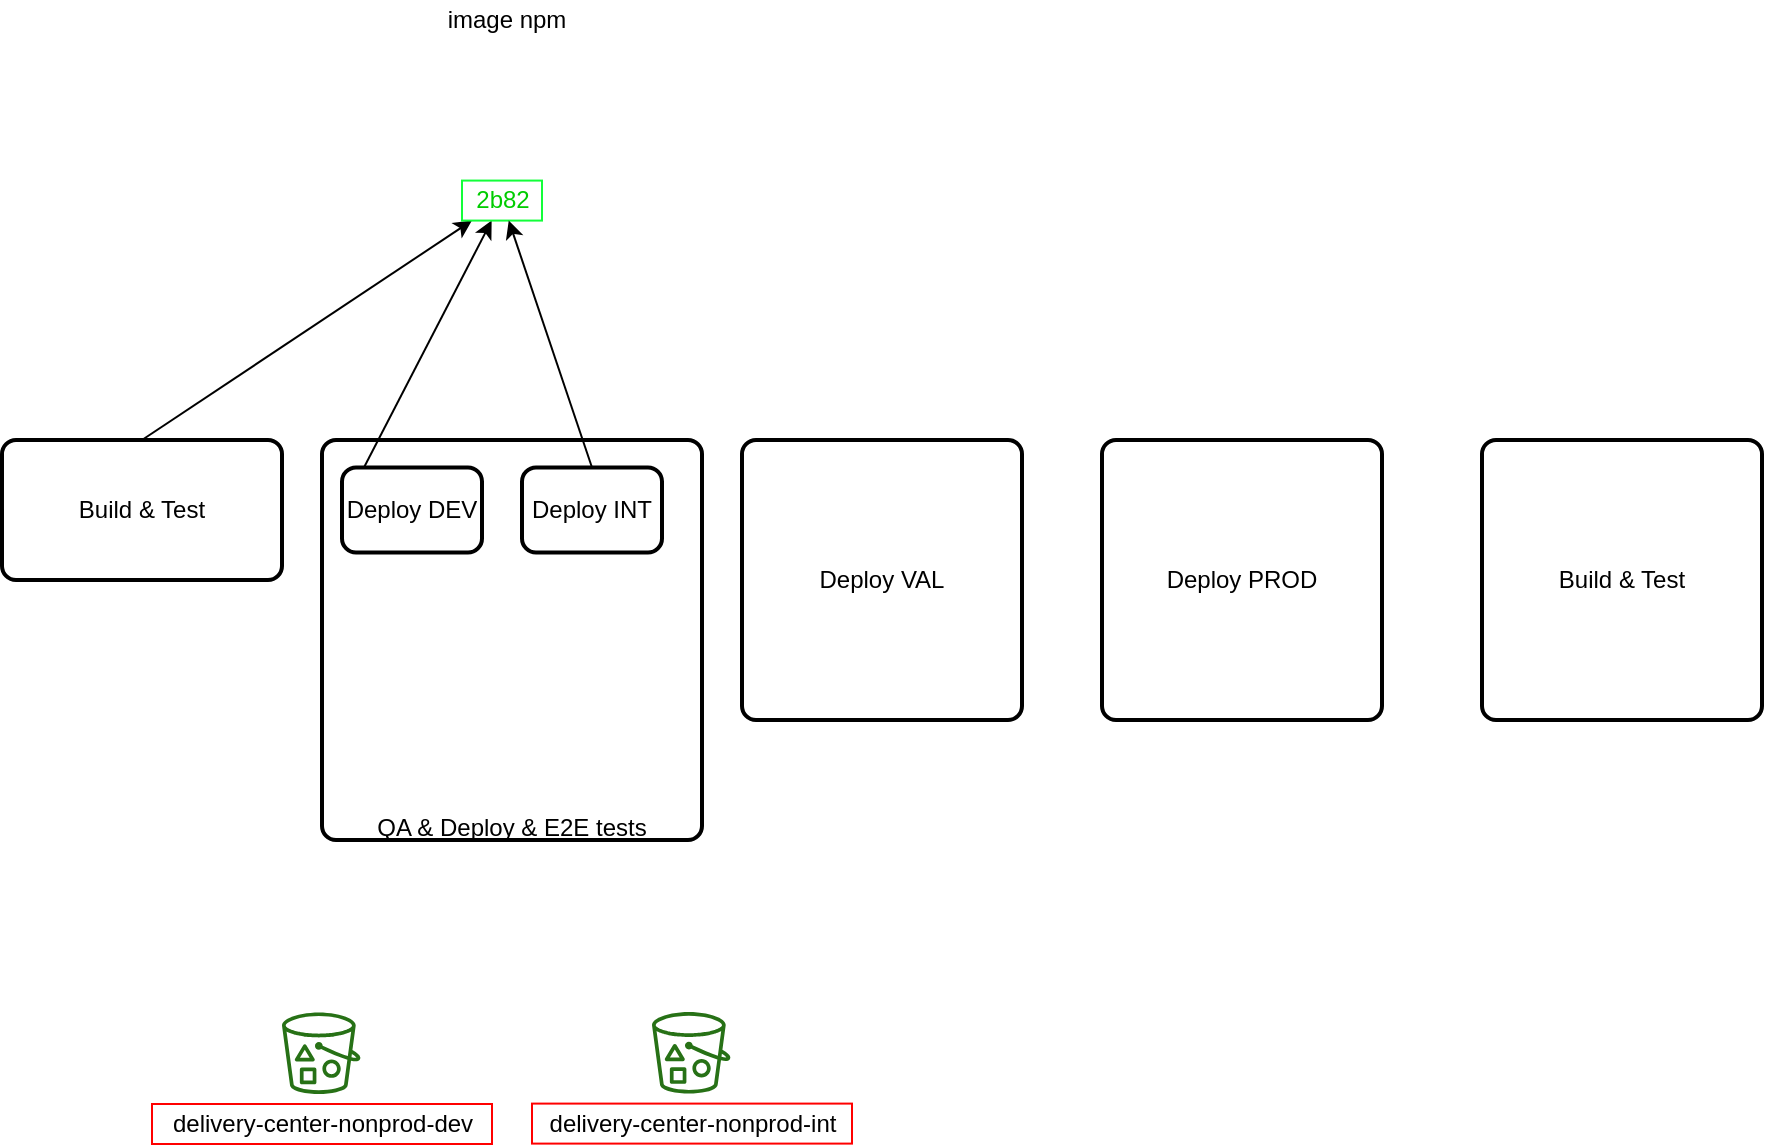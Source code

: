 <mxfile version="12.5.1" type="github">
  <diagram id="Ht1M8jgEwFfnCIfOTk4-" name="pipeline occ dashboard web">
    <mxGraphModel dx="1025" dy="422" grid="1" gridSize="10" guides="1" tooltips="1" connect="1" arrows="1" fold="1" page="1" pageScale="1" pageWidth="1169" pageHeight="827" math="0" shadow="0">
      <root>
        <mxCell id="0"/>
        <mxCell id="1" parent="0"/>
        <mxCell id="kKz0rua2sB-xFrVkh7uT-1" value="Build &amp;amp; Test" style="rounded=1;whiteSpace=wrap;html=1;absoluteArcSize=1;arcSize=14;strokeWidth=2;" vertex="1" parent="1">
          <mxGeometry x="100" y="380" width="140" height="70" as="geometry"/>
        </mxCell>
        <mxCell id="kKz0rua2sB-xFrVkh7uT-2" value="&lt;br&gt;&lt;br&gt;&lt;br&gt;&lt;br&gt;&lt;br&gt;&lt;br&gt;&lt;br&gt;&lt;br&gt;&lt;br&gt;&lt;br&gt;&lt;br&gt;&lt;br&gt;&lt;br&gt;QA &amp;amp; Deploy &amp;amp; E2E tests&lt;br&gt;" style="rounded=1;whiteSpace=wrap;html=1;absoluteArcSize=1;arcSize=14;strokeWidth=2;align=center;" vertex="1" parent="1">
          <mxGeometry x="260" y="380" width="190" height="200" as="geometry"/>
        </mxCell>
        <mxCell id="kKz0rua2sB-xFrVkh7uT-3" value="Deploy VAL" style="rounded=1;whiteSpace=wrap;html=1;absoluteArcSize=1;arcSize=14;strokeWidth=2;" vertex="1" parent="1">
          <mxGeometry x="470" y="380" width="140" height="140" as="geometry"/>
        </mxCell>
        <mxCell id="kKz0rua2sB-xFrVkh7uT-4" value="Deploy PROD" style="rounded=1;whiteSpace=wrap;html=1;absoluteArcSize=1;arcSize=14;strokeWidth=2;" vertex="1" parent="1">
          <mxGeometry x="650" y="380" width="140" height="140" as="geometry"/>
        </mxCell>
        <mxCell id="kKz0rua2sB-xFrVkh7uT-5" value="Build &amp;amp; Test" style="rounded=1;whiteSpace=wrap;html=1;absoluteArcSize=1;arcSize=14;strokeWidth=2;" vertex="1" parent="1">
          <mxGeometry x="840" y="380" width="140" height="140" as="geometry"/>
        </mxCell>
        <mxCell id="kKz0rua2sB-xFrVkh7uT-11" value="" style="endArrow=classic;html=1;" edge="1" parent="1" target="kKz0rua2sB-xFrVkh7uT-7">
          <mxGeometry width="50" height="50" relative="1" as="geometry">
            <mxPoint x="170" y="380" as="sourcePoint"/>
            <mxPoint x="170" y="330" as="targetPoint"/>
          </mxGeometry>
        </mxCell>
        <mxCell id="kKz0rua2sB-xFrVkh7uT-12" value="" style="endArrow=classic;html=1;exitX=0;exitY=0.5;exitDx=0;exitDy=0;" edge="1" parent="1" source="kKz0rua2sB-xFrVkh7uT-17" target="kKz0rua2sB-xFrVkh7uT-7">
          <mxGeometry width="50" height="50" relative="1" as="geometry">
            <mxPoint x="270" y="415" as="sourcePoint"/>
            <mxPoint x="200" y="320" as="targetPoint"/>
          </mxGeometry>
        </mxCell>
        <mxCell id="kKz0rua2sB-xFrVkh7uT-17" value="Deploy DEV" style="rounded=1;whiteSpace=wrap;html=1;absoluteArcSize=1;arcSize=14;strokeWidth=2;" vertex="1" parent="1">
          <mxGeometry x="270" y="393.75" width="70" height="42.5" as="geometry"/>
        </mxCell>
        <mxCell id="kKz0rua2sB-xFrVkh7uT-18" value="Deploy INT" style="rounded=1;whiteSpace=wrap;html=1;absoluteArcSize=1;arcSize=14;strokeWidth=2;" vertex="1" parent="1">
          <mxGeometry x="360" y="393.75" width="70" height="42.5" as="geometry"/>
        </mxCell>
        <mxCell id="kKz0rua2sB-xFrVkh7uT-19" value="" style="group" vertex="1" connectable="0" parent="1">
          <mxGeometry x="320" y="180" width="66.5" height="90.29" as="geometry"/>
        </mxCell>
        <mxCell id="kKz0rua2sB-xFrVkh7uT-7" value="&lt;font color=&quot;#00cc00&quot;&gt;2b82&lt;/font&gt;" style="text;html=1;align=center;verticalAlign=middle;resizable=0;points=[];autosize=1;strokeColor=#12FF39;" vertex="1" parent="kKz0rua2sB-xFrVkh7uT-19">
          <mxGeometry x="10" y="70.29" width="40" height="20" as="geometry"/>
        </mxCell>
        <mxCell id="kKz0rua2sB-xFrVkh7uT-8" value="" style="shape=image;verticalLabelPosition=bottom;labelBackgroundColor=#ffffff;verticalAlign=top;aspect=fixed;imageAspect=0;image=https://cdn3.iconfinder.com/data/icons/social-media-2169/24/social_media_social_media_logo_docker-128.png;" vertex="1" parent="kKz0rua2sB-xFrVkh7uT-19">
          <mxGeometry x="19.75" y="13.16" width="25.5" height="25.5" as="geometry"/>
        </mxCell>
        <mxCell id="kKz0rua2sB-xFrVkh7uT-20" value="" style="group" vertex="1" connectable="0" parent="kKz0rua2sB-xFrVkh7uT-19">
          <mxGeometry x="-3.5" y="-20" width="70" height="90.29" as="geometry"/>
        </mxCell>
        <mxCell id="kKz0rua2sB-xFrVkh7uT-6" value="" style="shape=image;verticalLabelPosition=bottom;labelBackgroundColor=#ffffff;verticalAlign=top;aspect=fixed;imageAspect=0;image=https://www.jfrog.com/confluence/download/attachments/57477233/RTF4X?version=1&amp;modificationDate=1488889895000&amp;api=v2;" vertex="1" parent="kKz0rua2sB-xFrVkh7uT-20">
          <mxGeometry x="3.5" y="20" width="63" height="70.29" as="geometry"/>
        </mxCell>
        <mxCell id="kKz0rua2sB-xFrVkh7uT-9" value="image npm" style="text;html=1;align=center;verticalAlign=middle;resizable=0;points=[];autosize=1;" vertex="1" parent="kKz0rua2sB-xFrVkh7uT-20">
          <mxGeometry width="70" height="20" as="geometry"/>
        </mxCell>
        <mxCell id="kKz0rua2sB-xFrVkh7uT-21" value="" style="endArrow=classic;html=1;exitX=0.5;exitY=0;exitDx=0;exitDy=0;" edge="1" parent="1" source="kKz0rua2sB-xFrVkh7uT-18" target="kKz0rua2sB-xFrVkh7uT-7">
          <mxGeometry width="50" height="50" relative="1" as="geometry">
            <mxPoint x="340" y="380" as="sourcePoint"/>
            <mxPoint x="390" y="330" as="targetPoint"/>
          </mxGeometry>
        </mxCell>
        <mxCell id="kKz0rua2sB-xFrVkh7uT-28" value="" style="group" vertex="1" connectable="0" parent="1">
          <mxGeometry x="175" y="666.2" width="170" height="65.8" as="geometry"/>
        </mxCell>
        <mxCell id="kKz0rua2sB-xFrVkh7uT-23" value="" style="outlineConnect=0;fontColor=#232F3E;gradientColor=none;fillColor=#277116;strokeColor=#FF0000;dashed=0;verticalLabelPosition=bottom;verticalAlign=top;align=center;html=1;fontSize=12;fontStyle=0;aspect=fixed;pointerEvents=1;shape=mxgraph.aws4.bucket_with_objects;" vertex="1" parent="kKz0rua2sB-xFrVkh7uT-28">
          <mxGeometry x="65" width="39.23" height="40.8" as="geometry"/>
        </mxCell>
        <mxCell id="kKz0rua2sB-xFrVkh7uT-24" value="delivery-center-nonprod-dev" style="text;html=1;align=center;verticalAlign=middle;resizable=0;points=[];autosize=1;strokeColor=#FF0000;" vertex="1" parent="kKz0rua2sB-xFrVkh7uT-28">
          <mxGeometry y="45.8" width="170" height="20" as="geometry"/>
        </mxCell>
        <mxCell id="kKz0rua2sB-xFrVkh7uT-29" value="" style="group" vertex="1" connectable="0" parent="1">
          <mxGeometry x="360" y="666" width="170" height="65.8" as="geometry"/>
        </mxCell>
        <mxCell id="kKz0rua2sB-xFrVkh7uT-30" value="" style="outlineConnect=0;fontColor=#232F3E;gradientColor=none;fillColor=#277116;strokeColor=#FF0000;dashed=0;verticalLabelPosition=bottom;verticalAlign=top;align=center;html=1;fontSize=12;fontStyle=0;aspect=fixed;pointerEvents=1;shape=mxgraph.aws4.bucket_with_objects;" vertex="1" parent="kKz0rua2sB-xFrVkh7uT-29">
          <mxGeometry x="65" width="39.23" height="40.8" as="geometry"/>
        </mxCell>
        <mxCell id="kKz0rua2sB-xFrVkh7uT-31" value="delivery-center-nonprod-int" style="text;html=1;align=center;verticalAlign=middle;resizable=0;points=[];autosize=1;strokeColor=#FF0000;" vertex="1" parent="kKz0rua2sB-xFrVkh7uT-29">
          <mxGeometry x="5" y="45.8" width="160" height="20" as="geometry"/>
        </mxCell>
      </root>
    </mxGraphModel>
  </diagram>
</mxfile>

